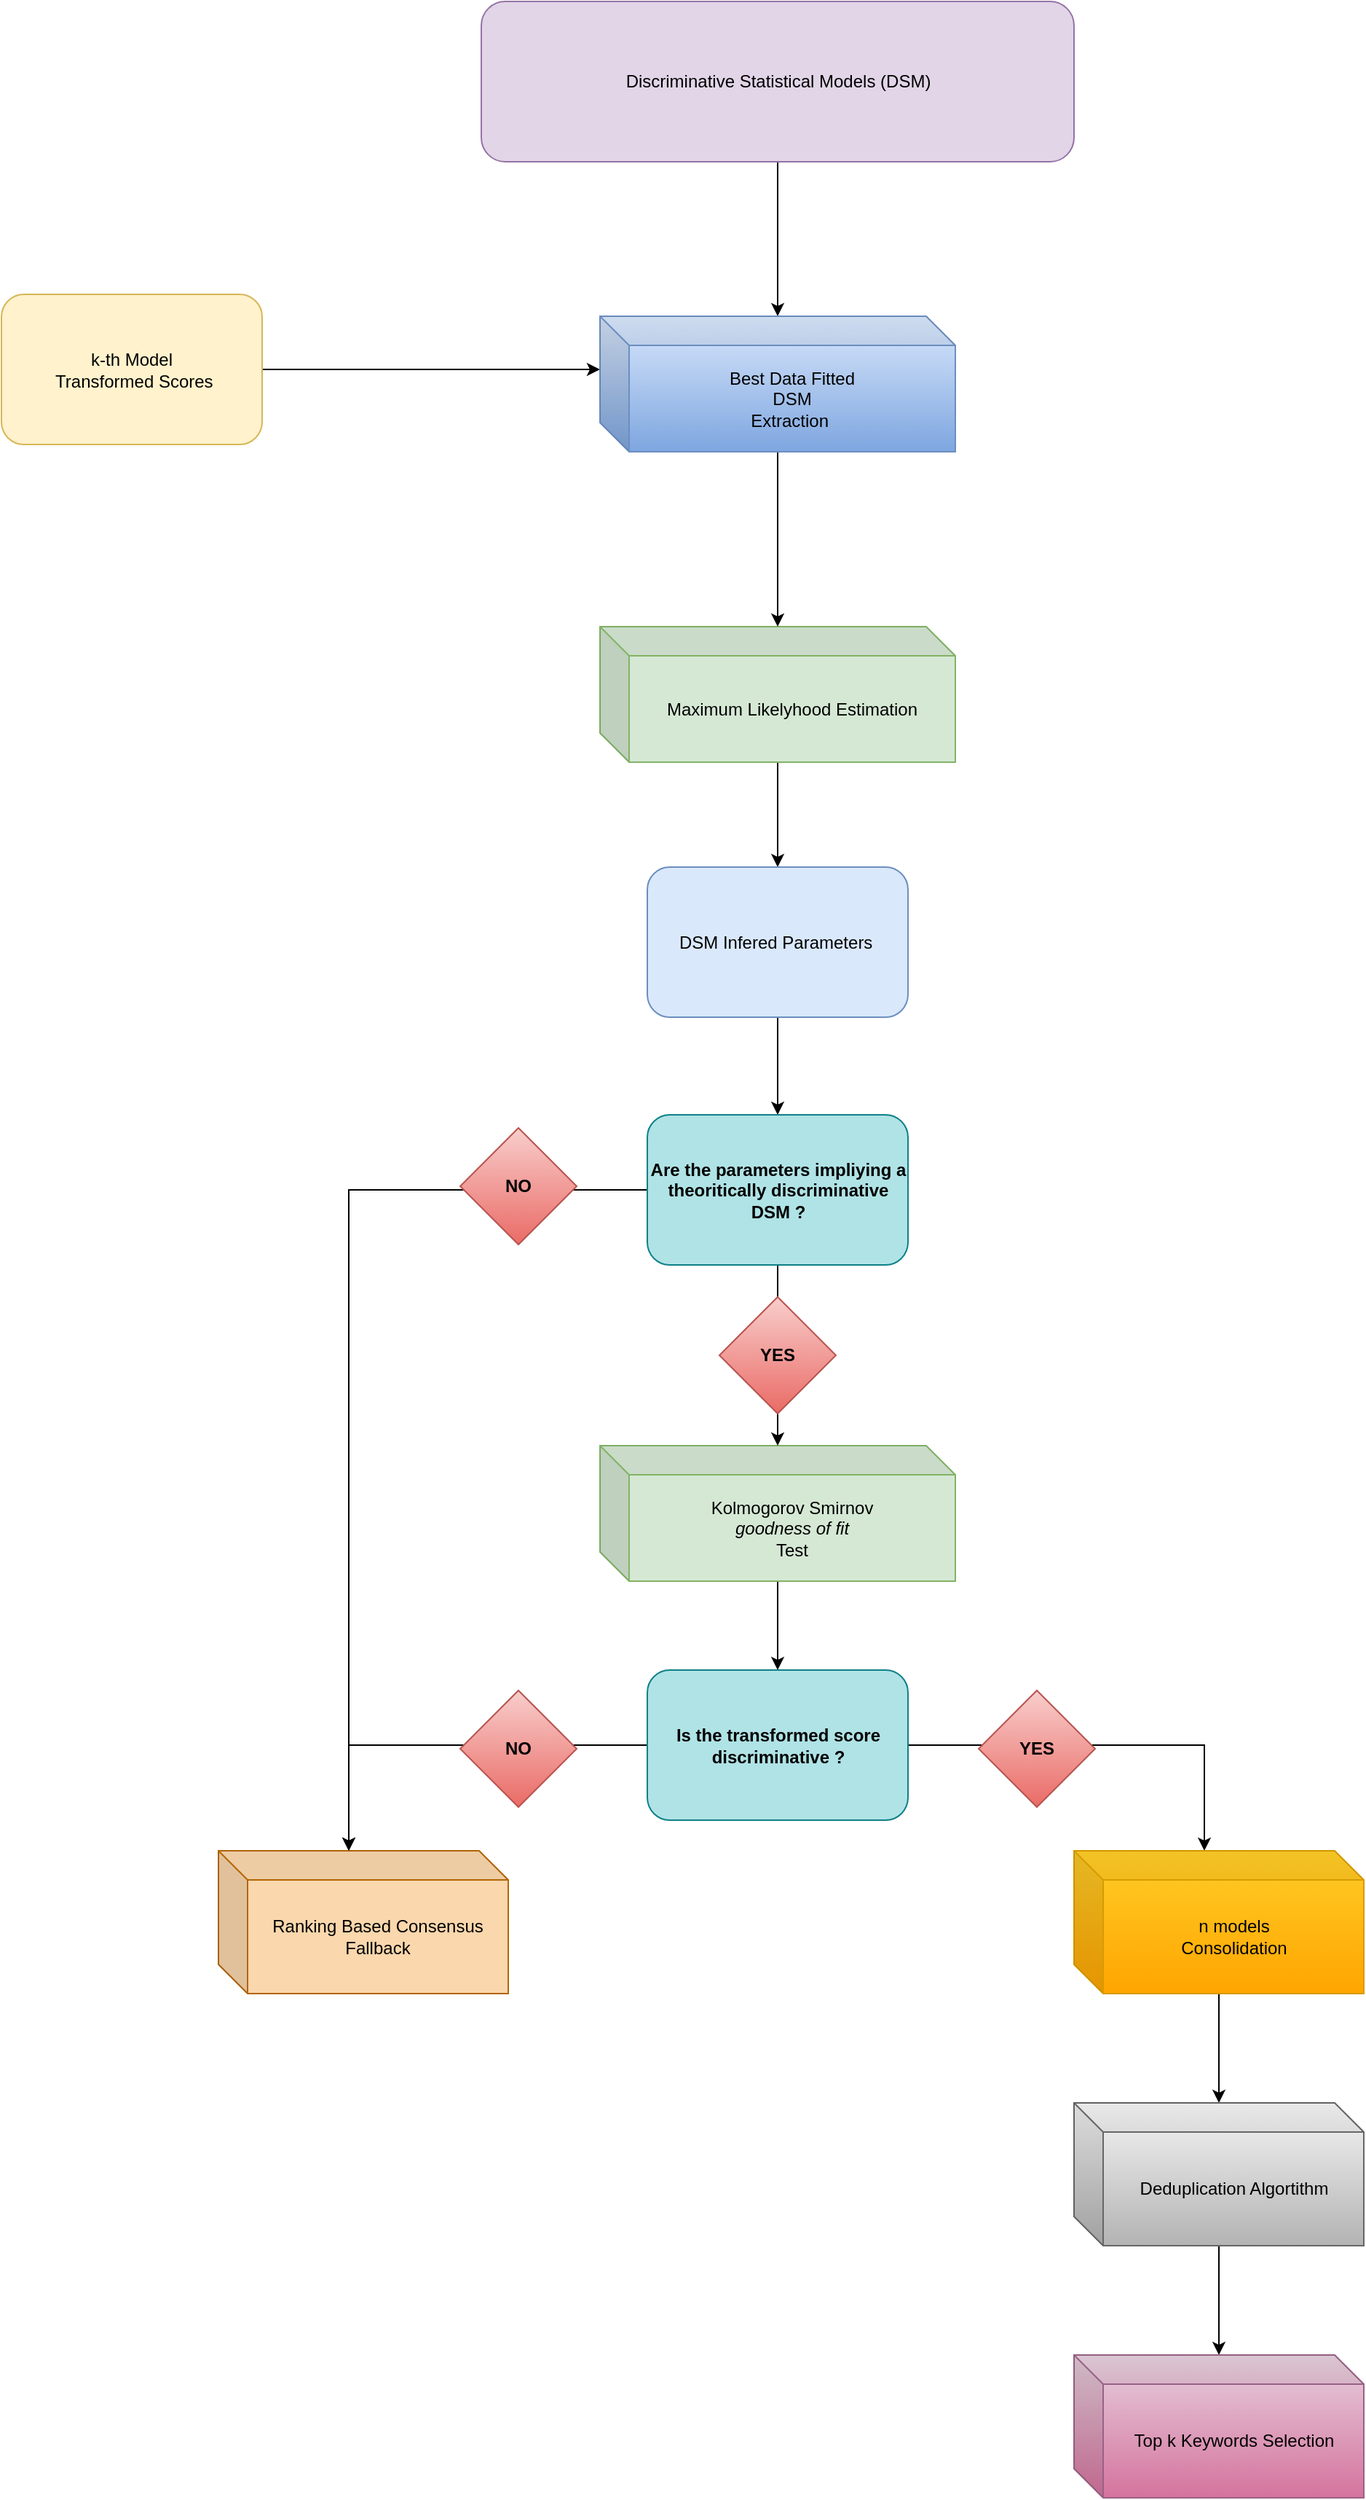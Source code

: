 <mxfile version="14.8.5" type="device"><diagram id="34x_IiWUaPyjipPDLbdP" name="Page-1"><mxGraphModel dx="1858" dy="1533" grid="0" gridSize="10" guides="1" tooltips="1" connect="1" arrows="1" fold="1" page="0" pageScale="1" pageWidth="827" pageHeight="1169" math="0" shadow="0"><root><mxCell id="0"/><mxCell id="1" parent="0"/><mxCell id="Z-XP5YdrJjSpdxS_CaTM-8" style="edgeStyle=orthogonalEdgeStyle;rounded=0;orthogonalLoop=1;jettySize=auto;html=1;entryX=0.5;entryY=0;entryDx=0;entryDy=0;" parent="1" source="Z-XP5YdrJjSpdxS_CaTM-1" target="Z-XP5YdrJjSpdxS_CaTM-7" edge="1"><mxGeometry relative="1" as="geometry"/></mxCell><mxCell id="Z-XP5YdrJjSpdxS_CaTM-1" value="Maximum Likelyhood Estimation" style="shape=cube;whiteSpace=wrap;html=1;boundedLbl=1;backgroundOutline=1;darkOpacity=0.05;darkOpacity2=0.1;fillColor=#d5e8d4;strokeColor=#82b366;" parent="1" vertex="1"><mxGeometry x="-153" y="-299" width="244" height="93" as="geometry"/></mxCell><mxCell id="weSGMqEAlUx51dI3dPn7-3" style="edgeStyle=orthogonalEdgeStyle;rounded=0;orthogonalLoop=1;jettySize=auto;html=1;" edge="1" parent="1" source="Z-XP5YdrJjSpdxS_CaTM-3" target="weSGMqEAlUx51dI3dPn7-2"><mxGeometry relative="1" as="geometry"/></mxCell><mxCell id="Z-XP5YdrJjSpdxS_CaTM-3" value="&lt;span&gt;Discriminative Statistical Models (DSM)&lt;/span&gt;" style="rounded=1;whiteSpace=wrap;html=1;fillColor=#e1d5e7;strokeColor=#9673a6;" parent="1" vertex="1"><mxGeometry x="-234.5" y="-728" width="407" height="110" as="geometry"/></mxCell><mxCell id="Z-XP5YdrJjSpdxS_CaTM-11" style="edgeStyle=orthogonalEdgeStyle;rounded=0;orthogonalLoop=1;jettySize=auto;html=1;entryX=0;entryY=0;entryDx=0;entryDy=36.5;entryPerimeter=0;" parent="1" source="Z-XP5YdrJjSpdxS_CaTM-4" target="weSGMqEAlUx51dI3dPn7-2" edge="1"><mxGeometry relative="1" as="geometry"><mxPoint x="-296" y="-442" as="targetPoint"/></mxGeometry></mxCell><mxCell id="Z-XP5YdrJjSpdxS_CaTM-4" value="k-th Model &lt;br&gt;&amp;nbsp;Transformed Scores" style="rounded=1;whiteSpace=wrap;html=1;fillColor=#fff2cc;strokeColor=#d6b656;" parent="1" vertex="1"><mxGeometry x="-564" y="-527" width="179" height="103" as="geometry"/></mxCell><mxCell id="weSGMqEAlUx51dI3dPn7-10" style="edgeStyle=orthogonalEdgeStyle;rounded=0;orthogonalLoop=1;jettySize=auto;html=1;entryX=0.5;entryY=0;entryDx=0;entryDy=0;" edge="1" parent="1" source="Z-XP5YdrJjSpdxS_CaTM-7" target="weSGMqEAlUx51dI3dPn7-1"><mxGeometry relative="1" as="geometry"/></mxCell><mxCell id="Z-XP5YdrJjSpdxS_CaTM-7" value="DSM Infered Parameters&amp;nbsp;" style="rounded=1;whiteSpace=wrap;html=1;fillColor=#dae8fc;strokeColor=#6c8ebf;" parent="1" vertex="1"><mxGeometry x="-120.5" y="-134" width="179" height="103" as="geometry"/></mxCell><mxCell id="Z-XP5YdrJjSpdxS_CaTM-14" style="edgeStyle=orthogonalEdgeStyle;rounded=0;orthogonalLoop=1;jettySize=auto;html=1;entryX=0.5;entryY=0;entryDx=0;entryDy=0;" parent="1" source="Z-XP5YdrJjSpdxS_CaTM-9" target="Z-XP5YdrJjSpdxS_CaTM-13" edge="1"><mxGeometry relative="1" as="geometry"/></mxCell><mxCell id="Z-XP5YdrJjSpdxS_CaTM-9" value="Kolmogorov Smirnov &lt;br&gt;&lt;i&gt;goodness of fit&lt;/i&gt;&lt;br&gt;Test" style="shape=cube;whiteSpace=wrap;html=1;boundedLbl=1;backgroundOutline=1;darkOpacity=0.05;darkOpacity2=0.1;fillColor=#d5e8d4;strokeColor=#82b366;" parent="1" vertex="1"><mxGeometry x="-153" y="263" width="244" height="93" as="geometry"/></mxCell><mxCell id="Z-XP5YdrJjSpdxS_CaTM-20" style="edgeStyle=orthogonalEdgeStyle;rounded=0;orthogonalLoop=1;jettySize=auto;html=1;entryX=0;entryY=0;entryDx=89.5;entryDy=0;entryPerimeter=0;" parent="1" source="Z-XP5YdrJjSpdxS_CaTM-13" target="Z-XP5YdrJjSpdxS_CaTM-18" edge="1"><mxGeometry relative="1" as="geometry"/></mxCell><mxCell id="Z-XP5YdrJjSpdxS_CaTM-21" style="edgeStyle=orthogonalEdgeStyle;rounded=0;orthogonalLoop=1;jettySize=auto;html=1;entryX=0;entryY=0;entryDx=89.5;entryDy=0;entryPerimeter=0;" parent="1" source="Z-XP5YdrJjSpdxS_CaTM-13" target="Z-XP5YdrJjSpdxS_CaTM-19" edge="1"><mxGeometry relative="1" as="geometry"/></mxCell><mxCell id="Z-XP5YdrJjSpdxS_CaTM-13" value="&lt;b&gt;Is the transformed score discriminative ?&lt;/b&gt;" style="rounded=1;whiteSpace=wrap;html=1;fillColor=#b0e3e6;strokeColor=#0e8088;" parent="1" vertex="1"><mxGeometry x="-120.5" y="417" width="179" height="103" as="geometry"/></mxCell><mxCell id="Z-XP5YdrJjSpdxS_CaTM-18" value="Ranking Based Consensus&lt;br&gt;Fallback" style="shape=cube;whiteSpace=wrap;html=1;boundedLbl=1;backgroundOutline=1;darkOpacity=0.05;darkOpacity2=0.1;fillColor=#fad7ac;strokeColor=#b46504;" parent="1" vertex="1"><mxGeometry x="-415" y="541" width="199" height="98" as="geometry"/></mxCell><mxCell id="Z-XP5YdrJjSpdxS_CaTM-27" style="edgeStyle=orthogonalEdgeStyle;rounded=0;orthogonalLoop=1;jettySize=auto;html=1;" parent="1" source="Z-XP5YdrJjSpdxS_CaTM-19" target="Z-XP5YdrJjSpdxS_CaTM-26" edge="1"><mxGeometry relative="1" as="geometry"/></mxCell><mxCell id="Z-XP5YdrJjSpdxS_CaTM-19" value="n models&lt;br&gt;Consolidation" style="shape=cube;whiteSpace=wrap;html=1;boundedLbl=1;backgroundOutline=1;darkOpacity=0.05;darkOpacity2=0.1;fillColor=#ffcd28;strokeColor=#d79b00;gradientColor=#ffa500;" parent="1" vertex="1"><mxGeometry x="172.5" y="541" width="199" height="98" as="geometry"/></mxCell><mxCell id="Z-XP5YdrJjSpdxS_CaTM-23" value="&lt;b&gt;NO&lt;/b&gt;" style="rhombus;whiteSpace=wrap;html=1;gradientColor=#ea6b66;fillColor=#f8cecc;strokeColor=#b85450;" parent="1" vertex="1"><mxGeometry x="-249" y="431" width="80" height="80" as="geometry"/></mxCell><mxCell id="Z-XP5YdrJjSpdxS_CaTM-25" value="&lt;b&gt;YES&lt;/b&gt;" style="rhombus;whiteSpace=wrap;html=1;gradientColor=#ea6b66;fillColor=#f8cecc;strokeColor=#b85450;" parent="1" vertex="1"><mxGeometry x="107" y="431" width="80" height="80" as="geometry"/></mxCell><mxCell id="Z-XP5YdrJjSpdxS_CaTM-29" style="edgeStyle=orthogonalEdgeStyle;rounded=0;orthogonalLoop=1;jettySize=auto;html=1;" parent="1" source="Z-XP5YdrJjSpdxS_CaTM-26" target="Z-XP5YdrJjSpdxS_CaTM-28" edge="1"><mxGeometry relative="1" as="geometry"/></mxCell><mxCell id="Z-XP5YdrJjSpdxS_CaTM-26" value="Deduplication Algortithm" style="shape=cube;whiteSpace=wrap;html=1;boundedLbl=1;backgroundOutline=1;darkOpacity=0.05;darkOpacity2=0.1;fillColor=#f5f5f5;strokeColor=#666666;gradientColor=#b3b3b3;" parent="1" vertex="1"><mxGeometry x="172.5" y="714" width="199" height="98" as="geometry"/></mxCell><mxCell id="Z-XP5YdrJjSpdxS_CaTM-28" value="Top k Keywords Selection" style="shape=cube;whiteSpace=wrap;html=1;boundedLbl=1;backgroundOutline=1;darkOpacity=0.05;darkOpacity2=0.1;fillColor=#e6d0de;strokeColor=#996185;gradientColor=#d5739d;" parent="1" vertex="1"><mxGeometry x="172.5" y="887" width="199" height="98" as="geometry"/></mxCell><mxCell id="weSGMqEAlUx51dI3dPn7-5" style="edgeStyle=orthogonalEdgeStyle;rounded=0;orthogonalLoop=1;jettySize=auto;html=1;entryX=0;entryY=0;entryDx=89.5;entryDy=0;entryPerimeter=0;" edge="1" parent="1" source="weSGMqEAlUx51dI3dPn7-1" target="Z-XP5YdrJjSpdxS_CaTM-18"><mxGeometry relative="1" as="geometry"/></mxCell><mxCell id="weSGMqEAlUx51dI3dPn7-6" style="edgeStyle=orthogonalEdgeStyle;rounded=0;orthogonalLoop=1;jettySize=auto;html=1;" edge="1" parent="1" source="weSGMqEAlUx51dI3dPn7-1" target="Z-XP5YdrJjSpdxS_CaTM-9"><mxGeometry relative="1" as="geometry"/></mxCell><mxCell id="weSGMqEAlUx51dI3dPn7-1" value="&lt;b&gt;Are the parameters impliying a theoritically discriminative DSM ?&lt;/b&gt;" style="rounded=1;whiteSpace=wrap;html=1;fillColor=#b0e3e6;strokeColor=#0e8088;" vertex="1" parent="1"><mxGeometry x="-120.5" y="36" width="179" height="103" as="geometry"/></mxCell><mxCell id="weSGMqEAlUx51dI3dPn7-4" style="edgeStyle=orthogonalEdgeStyle;rounded=0;orthogonalLoop=1;jettySize=auto;html=1;" edge="1" parent="1" source="weSGMqEAlUx51dI3dPn7-2" target="Z-XP5YdrJjSpdxS_CaTM-1"><mxGeometry relative="1" as="geometry"/></mxCell><mxCell id="weSGMqEAlUx51dI3dPn7-2" value="Best Data Fitted&lt;br&gt;DSM&lt;br&gt;Extraction&amp;nbsp;" style="shape=cube;whiteSpace=wrap;html=1;boundedLbl=1;backgroundOutline=1;darkOpacity=0.05;darkOpacity2=0.1;fillColor=#dae8fc;strokeColor=#6c8ebf;gradientColor=#7ea6e0;" vertex="1" parent="1"><mxGeometry x="-153" y="-512" width="244" height="93" as="geometry"/></mxCell><mxCell id="weSGMqEAlUx51dI3dPn7-7" value="&lt;b&gt;NO&lt;/b&gt;" style="rhombus;whiteSpace=wrap;html=1;gradientColor=#ea6b66;fillColor=#f8cecc;strokeColor=#b85450;" vertex="1" parent="1"><mxGeometry x="-249" y="45" width="80" height="80" as="geometry"/></mxCell><mxCell id="weSGMqEAlUx51dI3dPn7-9" value="&lt;b&gt;YES&lt;/b&gt;" style="rhombus;whiteSpace=wrap;html=1;gradientColor=#ea6b66;fillColor=#f8cecc;strokeColor=#b85450;" vertex="1" parent="1"><mxGeometry x="-71" y="161" width="80" height="80" as="geometry"/></mxCell></root></mxGraphModel></diagram></mxfile>